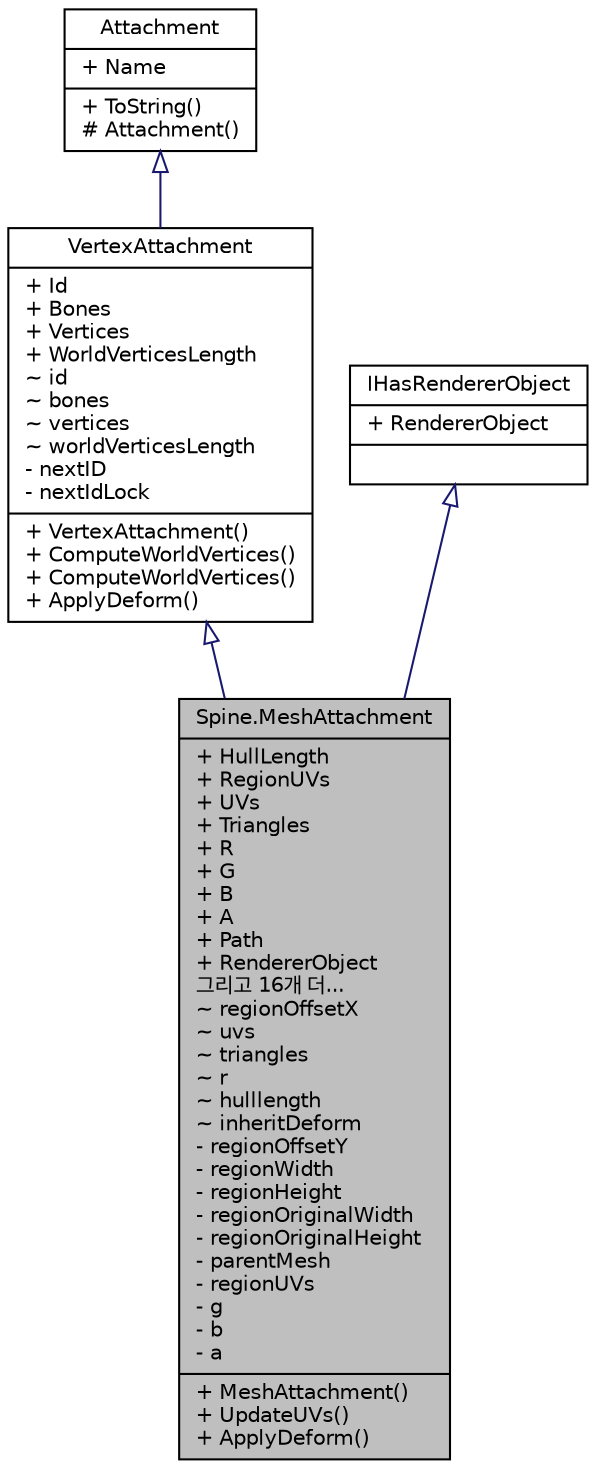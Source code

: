digraph "Spine.MeshAttachment"
{
 // LATEX_PDF_SIZE
  edge [fontname="Helvetica",fontsize="10",labelfontname="Helvetica",labelfontsize="10"];
  node [fontname="Helvetica",fontsize="10",shape=record];
  Node1 [label="{Spine.MeshAttachment\n|+ HullLength\l+ RegionUVs\l+ UVs\l+ Triangles\l+ R\l+ G\l+ B\l+ A\l+ Path\l+ RendererObject\l그리고 16개 더...\l~ regionOffsetX\l~ uvs\l~ triangles\l~ r\l~ hulllength\l~ inheritDeform\l- regionOffsetY\l- regionWidth\l- regionHeight\l- regionOriginalWidth\l- regionOriginalHeight\l- parentMesh\l- regionUVs\l- g\l- b\l- a\l|+ MeshAttachment()\l+ UpdateUVs()\l+ ApplyDeform()\l}",height=0.2,width=0.4,color="black", fillcolor="grey75", style="filled", fontcolor="black",tooltip="Attachment that displays a texture region using a mesh."];
  Node2 -> Node1 [dir="back",color="midnightblue",fontsize="10",style="solid",arrowtail="onormal",fontname="Helvetica"];
  Node2 [label="{VertexAttachment\n|+ Id\l+ Bones\l+ Vertices\l+ WorldVerticesLength\l~ id\l~ bones\l~ vertices\l~ worldVerticesLength\l- nextID\l- nextIdLock\l|+ VertexAttachment()\l+ ComputeWorldVertices()\l+ ComputeWorldVertices()\l+ ApplyDeform()\l}",height=0.2,width=0.4,color="black", fillcolor="white", style="filled",URL="$class_spine_1_1_vertex_attachment.html",tooltip=">An attachment with vertices that are transformed by one or more bones and can be deformed by a slot'..."];
  Node3 -> Node2 [dir="back",color="midnightblue",fontsize="10",style="solid",arrowtail="onormal",fontname="Helvetica"];
  Node3 [label="{Attachment\n|+ Name\l|+ ToString()\l# Attachment()\l}",height=0.2,width=0.4,color="black", fillcolor="white", style="filled",URL="$class_spine_1_1_attachment.html",tooltip=" "];
  Node4 -> Node1 [dir="back",color="midnightblue",fontsize="10",style="solid",arrowtail="onormal",fontname="Helvetica"];
  Node4 [label="{IHasRendererObject\n|+ RendererObject\l|}",height=0.2,width=0.4,color="black", fillcolor="white", style="filled",URL="$interface_spine_1_1_i_has_renderer_object.html",tooltip=" "];
}
